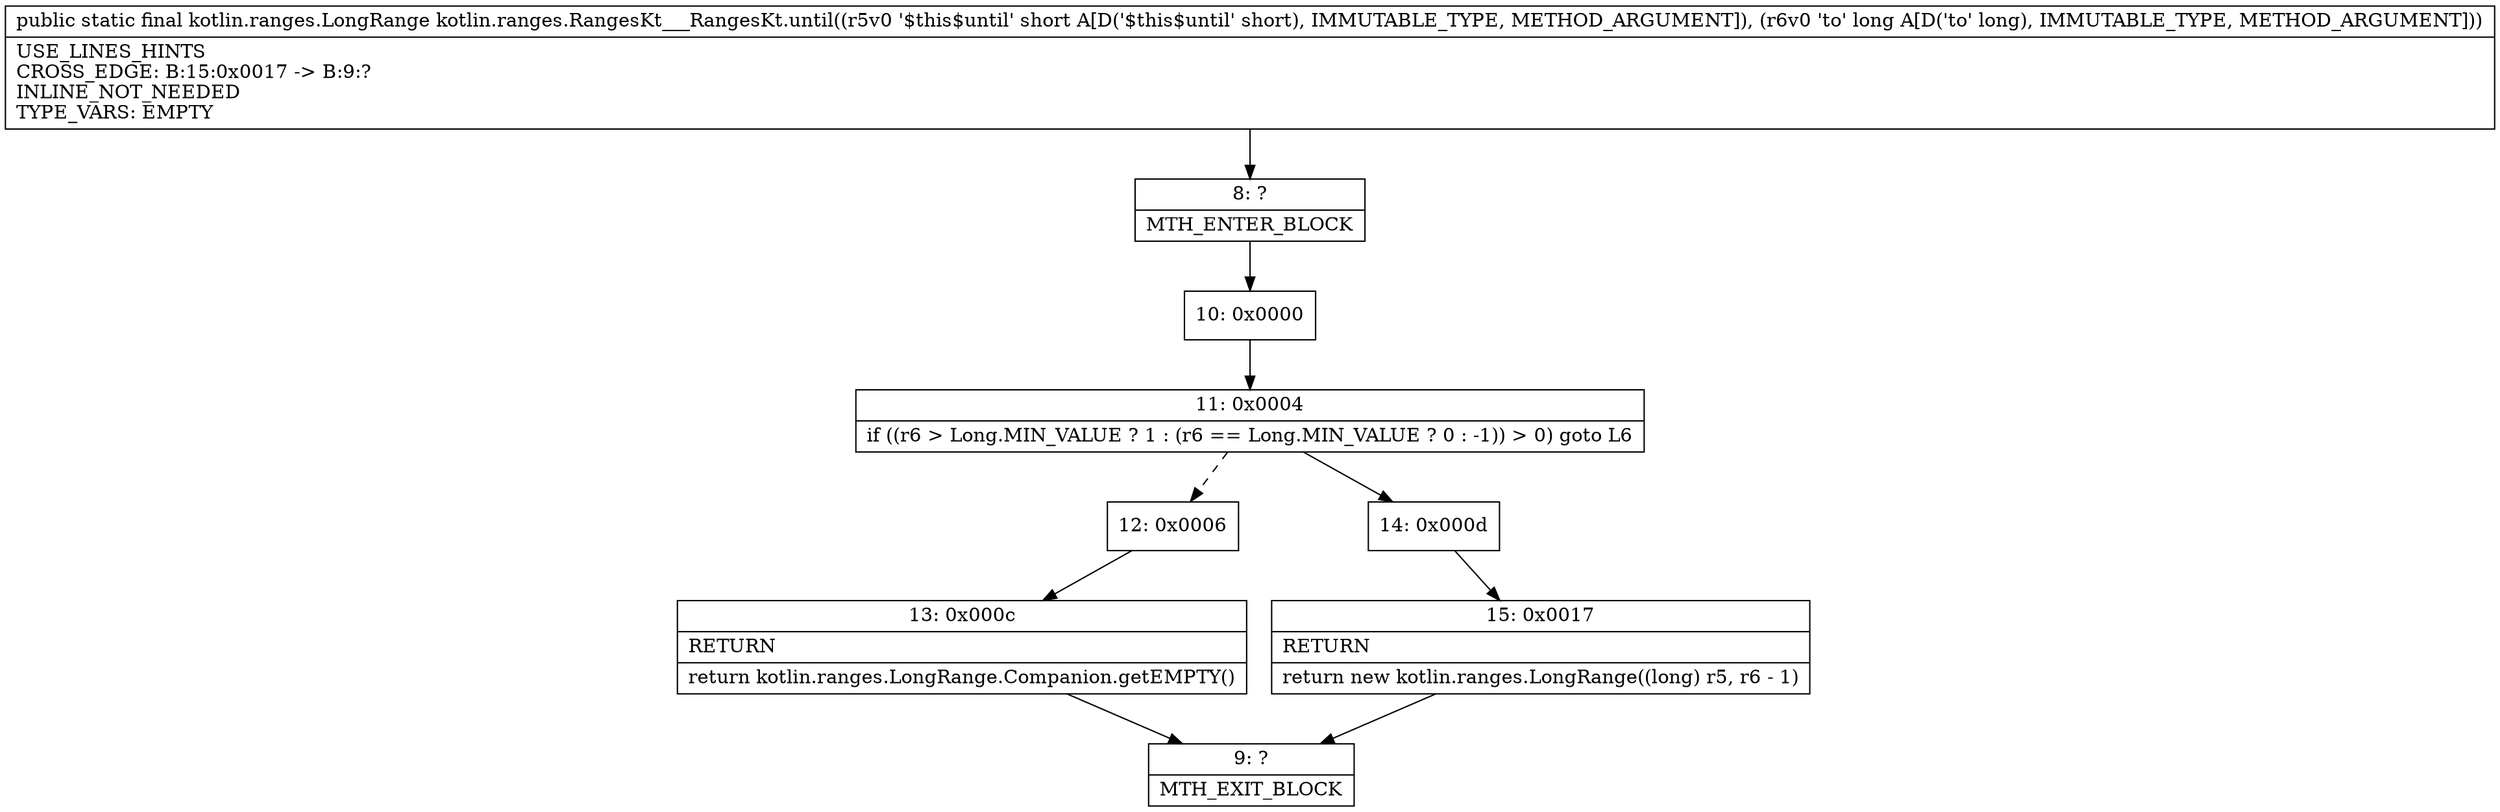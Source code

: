 digraph "CFG forkotlin.ranges.RangesKt___RangesKt.until(SJ)Lkotlin\/ranges\/LongRange;" {
Node_8 [shape=record,label="{8\:\ ?|MTH_ENTER_BLOCK\l}"];
Node_10 [shape=record,label="{10\:\ 0x0000}"];
Node_11 [shape=record,label="{11\:\ 0x0004|if ((r6 \> Long.MIN_VALUE ? 1 : (r6 == Long.MIN_VALUE ? 0 : \-1)) \> 0) goto L6\l}"];
Node_12 [shape=record,label="{12\:\ 0x0006}"];
Node_13 [shape=record,label="{13\:\ 0x000c|RETURN\l|return kotlin.ranges.LongRange.Companion.getEMPTY()\l}"];
Node_9 [shape=record,label="{9\:\ ?|MTH_EXIT_BLOCK\l}"];
Node_14 [shape=record,label="{14\:\ 0x000d}"];
Node_15 [shape=record,label="{15\:\ 0x0017|RETURN\l|return new kotlin.ranges.LongRange((long) r5, r6 \- 1)\l}"];
MethodNode[shape=record,label="{public static final kotlin.ranges.LongRange kotlin.ranges.RangesKt___RangesKt.until((r5v0 '$this$until' short A[D('$this$until' short), IMMUTABLE_TYPE, METHOD_ARGUMENT]), (r6v0 'to' long A[D('to' long), IMMUTABLE_TYPE, METHOD_ARGUMENT]))  | USE_LINES_HINTS\lCROSS_EDGE: B:15:0x0017 \-\> B:9:?\lINLINE_NOT_NEEDED\lTYPE_VARS: EMPTY\l}"];
MethodNode -> Node_8;Node_8 -> Node_10;
Node_10 -> Node_11;
Node_11 -> Node_12[style=dashed];
Node_11 -> Node_14;
Node_12 -> Node_13;
Node_13 -> Node_9;
Node_14 -> Node_15;
Node_15 -> Node_9;
}

